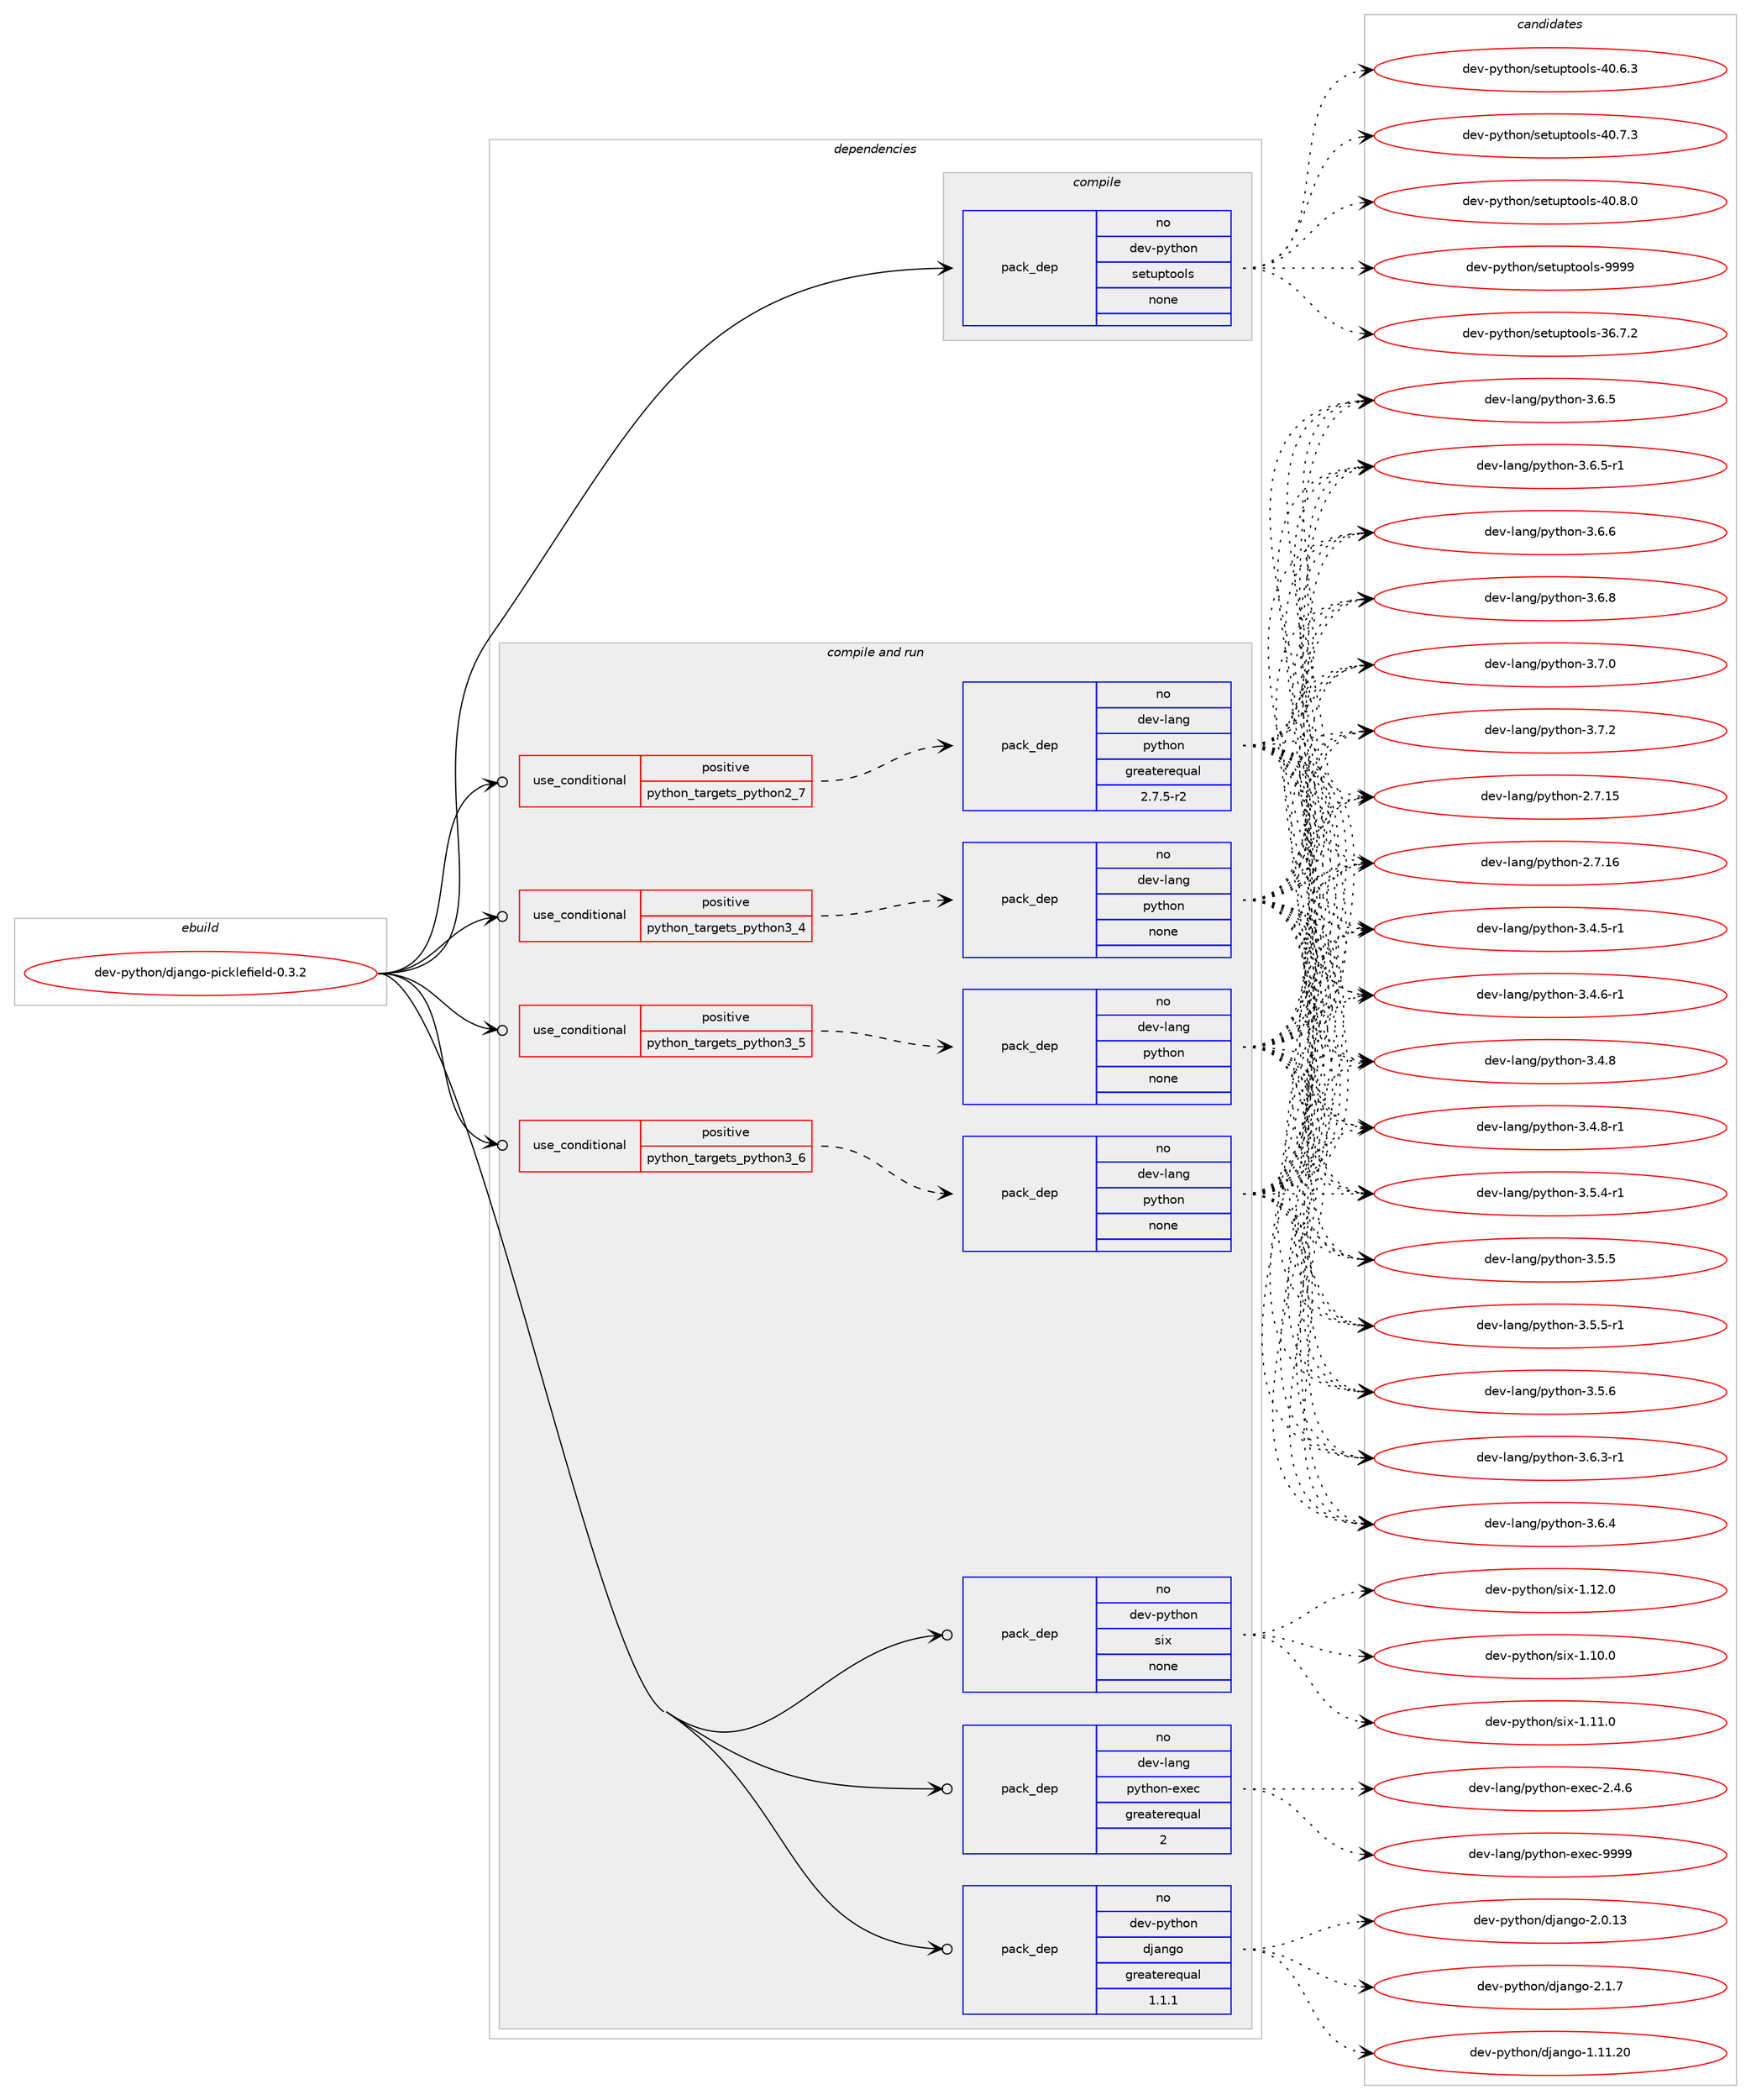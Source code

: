 digraph prolog {

# *************
# Graph options
# *************

newrank=true;
concentrate=true;
compound=true;
graph [rankdir=LR,fontname=Helvetica,fontsize=10,ranksep=1.5];#, ranksep=2.5, nodesep=0.2];
edge  [arrowhead=vee];
node  [fontname=Helvetica,fontsize=10];

# **********
# The ebuild
# **********

subgraph cluster_leftcol {
color=gray;
rank=same;
label=<<i>ebuild</i>>;
id [label="dev-python/django-picklefield-0.3.2", color=red, width=4, href="../dev-python/django-picklefield-0.3.2.svg"];
}

# ****************
# The dependencies
# ****************

subgraph cluster_midcol {
color=gray;
label=<<i>dependencies</i>>;
subgraph cluster_compile {
fillcolor="#eeeeee";
style=filled;
label=<<i>compile</i>>;
subgraph pack1009719 {
dependency1406379 [label=<<TABLE BORDER="0" CELLBORDER="1" CELLSPACING="0" CELLPADDING="4" WIDTH="220"><TR><TD ROWSPAN="6" CELLPADDING="30">pack_dep</TD></TR><TR><TD WIDTH="110">no</TD></TR><TR><TD>dev-python</TD></TR><TR><TD>setuptools</TD></TR><TR><TD>none</TD></TR><TR><TD></TD></TR></TABLE>>, shape=none, color=blue];
}
id:e -> dependency1406379:w [weight=20,style="solid",arrowhead="vee"];
}
subgraph cluster_compileandrun {
fillcolor="#eeeeee";
style=filled;
label=<<i>compile and run</i>>;
subgraph cond373404 {
dependency1406380 [label=<<TABLE BORDER="0" CELLBORDER="1" CELLSPACING="0" CELLPADDING="4"><TR><TD ROWSPAN="3" CELLPADDING="10">use_conditional</TD></TR><TR><TD>positive</TD></TR><TR><TD>python_targets_python2_7</TD></TR></TABLE>>, shape=none, color=red];
subgraph pack1009720 {
dependency1406381 [label=<<TABLE BORDER="0" CELLBORDER="1" CELLSPACING="0" CELLPADDING="4" WIDTH="220"><TR><TD ROWSPAN="6" CELLPADDING="30">pack_dep</TD></TR><TR><TD WIDTH="110">no</TD></TR><TR><TD>dev-lang</TD></TR><TR><TD>python</TD></TR><TR><TD>greaterequal</TD></TR><TR><TD>2.7.5-r2</TD></TR></TABLE>>, shape=none, color=blue];
}
dependency1406380:e -> dependency1406381:w [weight=20,style="dashed",arrowhead="vee"];
}
id:e -> dependency1406380:w [weight=20,style="solid",arrowhead="odotvee"];
subgraph cond373405 {
dependency1406382 [label=<<TABLE BORDER="0" CELLBORDER="1" CELLSPACING="0" CELLPADDING="4"><TR><TD ROWSPAN="3" CELLPADDING="10">use_conditional</TD></TR><TR><TD>positive</TD></TR><TR><TD>python_targets_python3_4</TD></TR></TABLE>>, shape=none, color=red];
subgraph pack1009721 {
dependency1406383 [label=<<TABLE BORDER="0" CELLBORDER="1" CELLSPACING="0" CELLPADDING="4" WIDTH="220"><TR><TD ROWSPAN="6" CELLPADDING="30">pack_dep</TD></TR><TR><TD WIDTH="110">no</TD></TR><TR><TD>dev-lang</TD></TR><TR><TD>python</TD></TR><TR><TD>none</TD></TR><TR><TD></TD></TR></TABLE>>, shape=none, color=blue];
}
dependency1406382:e -> dependency1406383:w [weight=20,style="dashed",arrowhead="vee"];
}
id:e -> dependency1406382:w [weight=20,style="solid",arrowhead="odotvee"];
subgraph cond373406 {
dependency1406384 [label=<<TABLE BORDER="0" CELLBORDER="1" CELLSPACING="0" CELLPADDING="4"><TR><TD ROWSPAN="3" CELLPADDING="10">use_conditional</TD></TR><TR><TD>positive</TD></TR><TR><TD>python_targets_python3_5</TD></TR></TABLE>>, shape=none, color=red];
subgraph pack1009722 {
dependency1406385 [label=<<TABLE BORDER="0" CELLBORDER="1" CELLSPACING="0" CELLPADDING="4" WIDTH="220"><TR><TD ROWSPAN="6" CELLPADDING="30">pack_dep</TD></TR><TR><TD WIDTH="110">no</TD></TR><TR><TD>dev-lang</TD></TR><TR><TD>python</TD></TR><TR><TD>none</TD></TR><TR><TD></TD></TR></TABLE>>, shape=none, color=blue];
}
dependency1406384:e -> dependency1406385:w [weight=20,style="dashed",arrowhead="vee"];
}
id:e -> dependency1406384:w [weight=20,style="solid",arrowhead="odotvee"];
subgraph cond373407 {
dependency1406386 [label=<<TABLE BORDER="0" CELLBORDER="1" CELLSPACING="0" CELLPADDING="4"><TR><TD ROWSPAN="3" CELLPADDING="10">use_conditional</TD></TR><TR><TD>positive</TD></TR><TR><TD>python_targets_python3_6</TD></TR></TABLE>>, shape=none, color=red];
subgraph pack1009723 {
dependency1406387 [label=<<TABLE BORDER="0" CELLBORDER="1" CELLSPACING="0" CELLPADDING="4" WIDTH="220"><TR><TD ROWSPAN="6" CELLPADDING="30">pack_dep</TD></TR><TR><TD WIDTH="110">no</TD></TR><TR><TD>dev-lang</TD></TR><TR><TD>python</TD></TR><TR><TD>none</TD></TR><TR><TD></TD></TR></TABLE>>, shape=none, color=blue];
}
dependency1406386:e -> dependency1406387:w [weight=20,style="dashed",arrowhead="vee"];
}
id:e -> dependency1406386:w [weight=20,style="solid",arrowhead="odotvee"];
subgraph pack1009724 {
dependency1406388 [label=<<TABLE BORDER="0" CELLBORDER="1" CELLSPACING="0" CELLPADDING="4" WIDTH="220"><TR><TD ROWSPAN="6" CELLPADDING="30">pack_dep</TD></TR><TR><TD WIDTH="110">no</TD></TR><TR><TD>dev-lang</TD></TR><TR><TD>python-exec</TD></TR><TR><TD>greaterequal</TD></TR><TR><TD>2</TD></TR></TABLE>>, shape=none, color=blue];
}
id:e -> dependency1406388:w [weight=20,style="solid",arrowhead="odotvee"];
subgraph pack1009725 {
dependency1406389 [label=<<TABLE BORDER="0" CELLBORDER="1" CELLSPACING="0" CELLPADDING="4" WIDTH="220"><TR><TD ROWSPAN="6" CELLPADDING="30">pack_dep</TD></TR><TR><TD WIDTH="110">no</TD></TR><TR><TD>dev-python</TD></TR><TR><TD>django</TD></TR><TR><TD>greaterequal</TD></TR><TR><TD>1.1.1</TD></TR></TABLE>>, shape=none, color=blue];
}
id:e -> dependency1406389:w [weight=20,style="solid",arrowhead="odotvee"];
subgraph pack1009726 {
dependency1406390 [label=<<TABLE BORDER="0" CELLBORDER="1" CELLSPACING="0" CELLPADDING="4" WIDTH="220"><TR><TD ROWSPAN="6" CELLPADDING="30">pack_dep</TD></TR><TR><TD WIDTH="110">no</TD></TR><TR><TD>dev-python</TD></TR><TR><TD>six</TD></TR><TR><TD>none</TD></TR><TR><TD></TD></TR></TABLE>>, shape=none, color=blue];
}
id:e -> dependency1406390:w [weight=20,style="solid",arrowhead="odotvee"];
}
subgraph cluster_run {
fillcolor="#eeeeee";
style=filled;
label=<<i>run</i>>;
}
}

# **************
# The candidates
# **************

subgraph cluster_choices {
rank=same;
color=gray;
label=<<i>candidates</i>>;

subgraph choice1009719 {
color=black;
nodesep=1;
choice100101118451121211161041111104711510111611711211611111110811545515446554650 [label="dev-python/setuptools-36.7.2", color=red, width=4,href="../dev-python/setuptools-36.7.2.svg"];
choice100101118451121211161041111104711510111611711211611111110811545524846544651 [label="dev-python/setuptools-40.6.3", color=red, width=4,href="../dev-python/setuptools-40.6.3.svg"];
choice100101118451121211161041111104711510111611711211611111110811545524846554651 [label="dev-python/setuptools-40.7.3", color=red, width=4,href="../dev-python/setuptools-40.7.3.svg"];
choice100101118451121211161041111104711510111611711211611111110811545524846564648 [label="dev-python/setuptools-40.8.0", color=red, width=4,href="../dev-python/setuptools-40.8.0.svg"];
choice10010111845112121116104111110471151011161171121161111111081154557575757 [label="dev-python/setuptools-9999", color=red, width=4,href="../dev-python/setuptools-9999.svg"];
dependency1406379:e -> choice100101118451121211161041111104711510111611711211611111110811545515446554650:w [style=dotted,weight="100"];
dependency1406379:e -> choice100101118451121211161041111104711510111611711211611111110811545524846544651:w [style=dotted,weight="100"];
dependency1406379:e -> choice100101118451121211161041111104711510111611711211611111110811545524846554651:w [style=dotted,weight="100"];
dependency1406379:e -> choice100101118451121211161041111104711510111611711211611111110811545524846564648:w [style=dotted,weight="100"];
dependency1406379:e -> choice10010111845112121116104111110471151011161171121161111111081154557575757:w [style=dotted,weight="100"];
}
subgraph choice1009720 {
color=black;
nodesep=1;
choice10010111845108971101034711212111610411111045504655464953 [label="dev-lang/python-2.7.15", color=red, width=4,href="../dev-lang/python-2.7.15.svg"];
choice10010111845108971101034711212111610411111045504655464954 [label="dev-lang/python-2.7.16", color=red, width=4,href="../dev-lang/python-2.7.16.svg"];
choice1001011184510897110103471121211161041111104551465246534511449 [label="dev-lang/python-3.4.5-r1", color=red, width=4,href="../dev-lang/python-3.4.5-r1.svg"];
choice1001011184510897110103471121211161041111104551465246544511449 [label="dev-lang/python-3.4.6-r1", color=red, width=4,href="../dev-lang/python-3.4.6-r1.svg"];
choice100101118451089711010347112121116104111110455146524656 [label="dev-lang/python-3.4.8", color=red, width=4,href="../dev-lang/python-3.4.8.svg"];
choice1001011184510897110103471121211161041111104551465246564511449 [label="dev-lang/python-3.4.8-r1", color=red, width=4,href="../dev-lang/python-3.4.8-r1.svg"];
choice1001011184510897110103471121211161041111104551465346524511449 [label="dev-lang/python-3.5.4-r1", color=red, width=4,href="../dev-lang/python-3.5.4-r1.svg"];
choice100101118451089711010347112121116104111110455146534653 [label="dev-lang/python-3.5.5", color=red, width=4,href="../dev-lang/python-3.5.5.svg"];
choice1001011184510897110103471121211161041111104551465346534511449 [label="dev-lang/python-3.5.5-r1", color=red, width=4,href="../dev-lang/python-3.5.5-r1.svg"];
choice100101118451089711010347112121116104111110455146534654 [label="dev-lang/python-3.5.6", color=red, width=4,href="../dev-lang/python-3.5.6.svg"];
choice1001011184510897110103471121211161041111104551465446514511449 [label="dev-lang/python-3.6.3-r1", color=red, width=4,href="../dev-lang/python-3.6.3-r1.svg"];
choice100101118451089711010347112121116104111110455146544652 [label="dev-lang/python-3.6.4", color=red, width=4,href="../dev-lang/python-3.6.4.svg"];
choice100101118451089711010347112121116104111110455146544653 [label="dev-lang/python-3.6.5", color=red, width=4,href="../dev-lang/python-3.6.5.svg"];
choice1001011184510897110103471121211161041111104551465446534511449 [label="dev-lang/python-3.6.5-r1", color=red, width=4,href="../dev-lang/python-3.6.5-r1.svg"];
choice100101118451089711010347112121116104111110455146544654 [label="dev-lang/python-3.6.6", color=red, width=4,href="../dev-lang/python-3.6.6.svg"];
choice100101118451089711010347112121116104111110455146544656 [label="dev-lang/python-3.6.8", color=red, width=4,href="../dev-lang/python-3.6.8.svg"];
choice100101118451089711010347112121116104111110455146554648 [label="dev-lang/python-3.7.0", color=red, width=4,href="../dev-lang/python-3.7.0.svg"];
choice100101118451089711010347112121116104111110455146554650 [label="dev-lang/python-3.7.2", color=red, width=4,href="../dev-lang/python-3.7.2.svg"];
dependency1406381:e -> choice10010111845108971101034711212111610411111045504655464953:w [style=dotted,weight="100"];
dependency1406381:e -> choice10010111845108971101034711212111610411111045504655464954:w [style=dotted,weight="100"];
dependency1406381:e -> choice1001011184510897110103471121211161041111104551465246534511449:w [style=dotted,weight="100"];
dependency1406381:e -> choice1001011184510897110103471121211161041111104551465246544511449:w [style=dotted,weight="100"];
dependency1406381:e -> choice100101118451089711010347112121116104111110455146524656:w [style=dotted,weight="100"];
dependency1406381:e -> choice1001011184510897110103471121211161041111104551465246564511449:w [style=dotted,weight="100"];
dependency1406381:e -> choice1001011184510897110103471121211161041111104551465346524511449:w [style=dotted,weight="100"];
dependency1406381:e -> choice100101118451089711010347112121116104111110455146534653:w [style=dotted,weight="100"];
dependency1406381:e -> choice1001011184510897110103471121211161041111104551465346534511449:w [style=dotted,weight="100"];
dependency1406381:e -> choice100101118451089711010347112121116104111110455146534654:w [style=dotted,weight="100"];
dependency1406381:e -> choice1001011184510897110103471121211161041111104551465446514511449:w [style=dotted,weight="100"];
dependency1406381:e -> choice100101118451089711010347112121116104111110455146544652:w [style=dotted,weight="100"];
dependency1406381:e -> choice100101118451089711010347112121116104111110455146544653:w [style=dotted,weight="100"];
dependency1406381:e -> choice1001011184510897110103471121211161041111104551465446534511449:w [style=dotted,weight="100"];
dependency1406381:e -> choice100101118451089711010347112121116104111110455146544654:w [style=dotted,weight="100"];
dependency1406381:e -> choice100101118451089711010347112121116104111110455146544656:w [style=dotted,weight="100"];
dependency1406381:e -> choice100101118451089711010347112121116104111110455146554648:w [style=dotted,weight="100"];
dependency1406381:e -> choice100101118451089711010347112121116104111110455146554650:w [style=dotted,weight="100"];
}
subgraph choice1009721 {
color=black;
nodesep=1;
choice10010111845108971101034711212111610411111045504655464953 [label="dev-lang/python-2.7.15", color=red, width=4,href="../dev-lang/python-2.7.15.svg"];
choice10010111845108971101034711212111610411111045504655464954 [label="dev-lang/python-2.7.16", color=red, width=4,href="../dev-lang/python-2.7.16.svg"];
choice1001011184510897110103471121211161041111104551465246534511449 [label="dev-lang/python-3.4.5-r1", color=red, width=4,href="../dev-lang/python-3.4.5-r1.svg"];
choice1001011184510897110103471121211161041111104551465246544511449 [label="dev-lang/python-3.4.6-r1", color=red, width=4,href="../dev-lang/python-3.4.6-r1.svg"];
choice100101118451089711010347112121116104111110455146524656 [label="dev-lang/python-3.4.8", color=red, width=4,href="../dev-lang/python-3.4.8.svg"];
choice1001011184510897110103471121211161041111104551465246564511449 [label="dev-lang/python-3.4.8-r1", color=red, width=4,href="../dev-lang/python-3.4.8-r1.svg"];
choice1001011184510897110103471121211161041111104551465346524511449 [label="dev-lang/python-3.5.4-r1", color=red, width=4,href="../dev-lang/python-3.5.4-r1.svg"];
choice100101118451089711010347112121116104111110455146534653 [label="dev-lang/python-3.5.5", color=red, width=4,href="../dev-lang/python-3.5.5.svg"];
choice1001011184510897110103471121211161041111104551465346534511449 [label="dev-lang/python-3.5.5-r1", color=red, width=4,href="../dev-lang/python-3.5.5-r1.svg"];
choice100101118451089711010347112121116104111110455146534654 [label="dev-lang/python-3.5.6", color=red, width=4,href="../dev-lang/python-3.5.6.svg"];
choice1001011184510897110103471121211161041111104551465446514511449 [label="dev-lang/python-3.6.3-r1", color=red, width=4,href="../dev-lang/python-3.6.3-r1.svg"];
choice100101118451089711010347112121116104111110455146544652 [label="dev-lang/python-3.6.4", color=red, width=4,href="../dev-lang/python-3.6.4.svg"];
choice100101118451089711010347112121116104111110455146544653 [label="dev-lang/python-3.6.5", color=red, width=4,href="../dev-lang/python-3.6.5.svg"];
choice1001011184510897110103471121211161041111104551465446534511449 [label="dev-lang/python-3.6.5-r1", color=red, width=4,href="../dev-lang/python-3.6.5-r1.svg"];
choice100101118451089711010347112121116104111110455146544654 [label="dev-lang/python-3.6.6", color=red, width=4,href="../dev-lang/python-3.6.6.svg"];
choice100101118451089711010347112121116104111110455146544656 [label="dev-lang/python-3.6.8", color=red, width=4,href="../dev-lang/python-3.6.8.svg"];
choice100101118451089711010347112121116104111110455146554648 [label="dev-lang/python-3.7.0", color=red, width=4,href="../dev-lang/python-3.7.0.svg"];
choice100101118451089711010347112121116104111110455146554650 [label="dev-lang/python-3.7.2", color=red, width=4,href="../dev-lang/python-3.7.2.svg"];
dependency1406383:e -> choice10010111845108971101034711212111610411111045504655464953:w [style=dotted,weight="100"];
dependency1406383:e -> choice10010111845108971101034711212111610411111045504655464954:w [style=dotted,weight="100"];
dependency1406383:e -> choice1001011184510897110103471121211161041111104551465246534511449:w [style=dotted,weight="100"];
dependency1406383:e -> choice1001011184510897110103471121211161041111104551465246544511449:w [style=dotted,weight="100"];
dependency1406383:e -> choice100101118451089711010347112121116104111110455146524656:w [style=dotted,weight="100"];
dependency1406383:e -> choice1001011184510897110103471121211161041111104551465246564511449:w [style=dotted,weight="100"];
dependency1406383:e -> choice1001011184510897110103471121211161041111104551465346524511449:w [style=dotted,weight="100"];
dependency1406383:e -> choice100101118451089711010347112121116104111110455146534653:w [style=dotted,weight="100"];
dependency1406383:e -> choice1001011184510897110103471121211161041111104551465346534511449:w [style=dotted,weight="100"];
dependency1406383:e -> choice100101118451089711010347112121116104111110455146534654:w [style=dotted,weight="100"];
dependency1406383:e -> choice1001011184510897110103471121211161041111104551465446514511449:w [style=dotted,weight="100"];
dependency1406383:e -> choice100101118451089711010347112121116104111110455146544652:w [style=dotted,weight="100"];
dependency1406383:e -> choice100101118451089711010347112121116104111110455146544653:w [style=dotted,weight="100"];
dependency1406383:e -> choice1001011184510897110103471121211161041111104551465446534511449:w [style=dotted,weight="100"];
dependency1406383:e -> choice100101118451089711010347112121116104111110455146544654:w [style=dotted,weight="100"];
dependency1406383:e -> choice100101118451089711010347112121116104111110455146544656:w [style=dotted,weight="100"];
dependency1406383:e -> choice100101118451089711010347112121116104111110455146554648:w [style=dotted,weight="100"];
dependency1406383:e -> choice100101118451089711010347112121116104111110455146554650:w [style=dotted,weight="100"];
}
subgraph choice1009722 {
color=black;
nodesep=1;
choice10010111845108971101034711212111610411111045504655464953 [label="dev-lang/python-2.7.15", color=red, width=4,href="../dev-lang/python-2.7.15.svg"];
choice10010111845108971101034711212111610411111045504655464954 [label="dev-lang/python-2.7.16", color=red, width=4,href="../dev-lang/python-2.7.16.svg"];
choice1001011184510897110103471121211161041111104551465246534511449 [label="dev-lang/python-3.4.5-r1", color=red, width=4,href="../dev-lang/python-3.4.5-r1.svg"];
choice1001011184510897110103471121211161041111104551465246544511449 [label="dev-lang/python-3.4.6-r1", color=red, width=4,href="../dev-lang/python-3.4.6-r1.svg"];
choice100101118451089711010347112121116104111110455146524656 [label="dev-lang/python-3.4.8", color=red, width=4,href="../dev-lang/python-3.4.8.svg"];
choice1001011184510897110103471121211161041111104551465246564511449 [label="dev-lang/python-3.4.8-r1", color=red, width=4,href="../dev-lang/python-3.4.8-r1.svg"];
choice1001011184510897110103471121211161041111104551465346524511449 [label="dev-lang/python-3.5.4-r1", color=red, width=4,href="../dev-lang/python-3.5.4-r1.svg"];
choice100101118451089711010347112121116104111110455146534653 [label="dev-lang/python-3.5.5", color=red, width=4,href="../dev-lang/python-3.5.5.svg"];
choice1001011184510897110103471121211161041111104551465346534511449 [label="dev-lang/python-3.5.5-r1", color=red, width=4,href="../dev-lang/python-3.5.5-r1.svg"];
choice100101118451089711010347112121116104111110455146534654 [label="dev-lang/python-3.5.6", color=red, width=4,href="../dev-lang/python-3.5.6.svg"];
choice1001011184510897110103471121211161041111104551465446514511449 [label="dev-lang/python-3.6.3-r1", color=red, width=4,href="../dev-lang/python-3.6.3-r1.svg"];
choice100101118451089711010347112121116104111110455146544652 [label="dev-lang/python-3.6.4", color=red, width=4,href="../dev-lang/python-3.6.4.svg"];
choice100101118451089711010347112121116104111110455146544653 [label="dev-lang/python-3.6.5", color=red, width=4,href="../dev-lang/python-3.6.5.svg"];
choice1001011184510897110103471121211161041111104551465446534511449 [label="dev-lang/python-3.6.5-r1", color=red, width=4,href="../dev-lang/python-3.6.5-r1.svg"];
choice100101118451089711010347112121116104111110455146544654 [label="dev-lang/python-3.6.6", color=red, width=4,href="../dev-lang/python-3.6.6.svg"];
choice100101118451089711010347112121116104111110455146544656 [label="dev-lang/python-3.6.8", color=red, width=4,href="../dev-lang/python-3.6.8.svg"];
choice100101118451089711010347112121116104111110455146554648 [label="dev-lang/python-3.7.0", color=red, width=4,href="../dev-lang/python-3.7.0.svg"];
choice100101118451089711010347112121116104111110455146554650 [label="dev-lang/python-3.7.2", color=red, width=4,href="../dev-lang/python-3.7.2.svg"];
dependency1406385:e -> choice10010111845108971101034711212111610411111045504655464953:w [style=dotted,weight="100"];
dependency1406385:e -> choice10010111845108971101034711212111610411111045504655464954:w [style=dotted,weight="100"];
dependency1406385:e -> choice1001011184510897110103471121211161041111104551465246534511449:w [style=dotted,weight="100"];
dependency1406385:e -> choice1001011184510897110103471121211161041111104551465246544511449:w [style=dotted,weight="100"];
dependency1406385:e -> choice100101118451089711010347112121116104111110455146524656:w [style=dotted,weight="100"];
dependency1406385:e -> choice1001011184510897110103471121211161041111104551465246564511449:w [style=dotted,weight="100"];
dependency1406385:e -> choice1001011184510897110103471121211161041111104551465346524511449:w [style=dotted,weight="100"];
dependency1406385:e -> choice100101118451089711010347112121116104111110455146534653:w [style=dotted,weight="100"];
dependency1406385:e -> choice1001011184510897110103471121211161041111104551465346534511449:w [style=dotted,weight="100"];
dependency1406385:e -> choice100101118451089711010347112121116104111110455146534654:w [style=dotted,weight="100"];
dependency1406385:e -> choice1001011184510897110103471121211161041111104551465446514511449:w [style=dotted,weight="100"];
dependency1406385:e -> choice100101118451089711010347112121116104111110455146544652:w [style=dotted,weight="100"];
dependency1406385:e -> choice100101118451089711010347112121116104111110455146544653:w [style=dotted,weight="100"];
dependency1406385:e -> choice1001011184510897110103471121211161041111104551465446534511449:w [style=dotted,weight="100"];
dependency1406385:e -> choice100101118451089711010347112121116104111110455146544654:w [style=dotted,weight="100"];
dependency1406385:e -> choice100101118451089711010347112121116104111110455146544656:w [style=dotted,weight="100"];
dependency1406385:e -> choice100101118451089711010347112121116104111110455146554648:w [style=dotted,weight="100"];
dependency1406385:e -> choice100101118451089711010347112121116104111110455146554650:w [style=dotted,weight="100"];
}
subgraph choice1009723 {
color=black;
nodesep=1;
choice10010111845108971101034711212111610411111045504655464953 [label="dev-lang/python-2.7.15", color=red, width=4,href="../dev-lang/python-2.7.15.svg"];
choice10010111845108971101034711212111610411111045504655464954 [label="dev-lang/python-2.7.16", color=red, width=4,href="../dev-lang/python-2.7.16.svg"];
choice1001011184510897110103471121211161041111104551465246534511449 [label="dev-lang/python-3.4.5-r1", color=red, width=4,href="../dev-lang/python-3.4.5-r1.svg"];
choice1001011184510897110103471121211161041111104551465246544511449 [label="dev-lang/python-3.4.6-r1", color=red, width=4,href="../dev-lang/python-3.4.6-r1.svg"];
choice100101118451089711010347112121116104111110455146524656 [label="dev-lang/python-3.4.8", color=red, width=4,href="../dev-lang/python-3.4.8.svg"];
choice1001011184510897110103471121211161041111104551465246564511449 [label="dev-lang/python-3.4.8-r1", color=red, width=4,href="../dev-lang/python-3.4.8-r1.svg"];
choice1001011184510897110103471121211161041111104551465346524511449 [label="dev-lang/python-3.5.4-r1", color=red, width=4,href="../dev-lang/python-3.5.4-r1.svg"];
choice100101118451089711010347112121116104111110455146534653 [label="dev-lang/python-3.5.5", color=red, width=4,href="../dev-lang/python-3.5.5.svg"];
choice1001011184510897110103471121211161041111104551465346534511449 [label="dev-lang/python-3.5.5-r1", color=red, width=4,href="../dev-lang/python-3.5.5-r1.svg"];
choice100101118451089711010347112121116104111110455146534654 [label="dev-lang/python-3.5.6", color=red, width=4,href="../dev-lang/python-3.5.6.svg"];
choice1001011184510897110103471121211161041111104551465446514511449 [label="dev-lang/python-3.6.3-r1", color=red, width=4,href="../dev-lang/python-3.6.3-r1.svg"];
choice100101118451089711010347112121116104111110455146544652 [label="dev-lang/python-3.6.4", color=red, width=4,href="../dev-lang/python-3.6.4.svg"];
choice100101118451089711010347112121116104111110455146544653 [label="dev-lang/python-3.6.5", color=red, width=4,href="../dev-lang/python-3.6.5.svg"];
choice1001011184510897110103471121211161041111104551465446534511449 [label="dev-lang/python-3.6.5-r1", color=red, width=4,href="../dev-lang/python-3.6.5-r1.svg"];
choice100101118451089711010347112121116104111110455146544654 [label="dev-lang/python-3.6.6", color=red, width=4,href="../dev-lang/python-3.6.6.svg"];
choice100101118451089711010347112121116104111110455146544656 [label="dev-lang/python-3.6.8", color=red, width=4,href="../dev-lang/python-3.6.8.svg"];
choice100101118451089711010347112121116104111110455146554648 [label="dev-lang/python-3.7.0", color=red, width=4,href="../dev-lang/python-3.7.0.svg"];
choice100101118451089711010347112121116104111110455146554650 [label="dev-lang/python-3.7.2", color=red, width=4,href="../dev-lang/python-3.7.2.svg"];
dependency1406387:e -> choice10010111845108971101034711212111610411111045504655464953:w [style=dotted,weight="100"];
dependency1406387:e -> choice10010111845108971101034711212111610411111045504655464954:w [style=dotted,weight="100"];
dependency1406387:e -> choice1001011184510897110103471121211161041111104551465246534511449:w [style=dotted,weight="100"];
dependency1406387:e -> choice1001011184510897110103471121211161041111104551465246544511449:w [style=dotted,weight="100"];
dependency1406387:e -> choice100101118451089711010347112121116104111110455146524656:w [style=dotted,weight="100"];
dependency1406387:e -> choice1001011184510897110103471121211161041111104551465246564511449:w [style=dotted,weight="100"];
dependency1406387:e -> choice1001011184510897110103471121211161041111104551465346524511449:w [style=dotted,weight="100"];
dependency1406387:e -> choice100101118451089711010347112121116104111110455146534653:w [style=dotted,weight="100"];
dependency1406387:e -> choice1001011184510897110103471121211161041111104551465346534511449:w [style=dotted,weight="100"];
dependency1406387:e -> choice100101118451089711010347112121116104111110455146534654:w [style=dotted,weight="100"];
dependency1406387:e -> choice1001011184510897110103471121211161041111104551465446514511449:w [style=dotted,weight="100"];
dependency1406387:e -> choice100101118451089711010347112121116104111110455146544652:w [style=dotted,weight="100"];
dependency1406387:e -> choice100101118451089711010347112121116104111110455146544653:w [style=dotted,weight="100"];
dependency1406387:e -> choice1001011184510897110103471121211161041111104551465446534511449:w [style=dotted,weight="100"];
dependency1406387:e -> choice100101118451089711010347112121116104111110455146544654:w [style=dotted,weight="100"];
dependency1406387:e -> choice100101118451089711010347112121116104111110455146544656:w [style=dotted,weight="100"];
dependency1406387:e -> choice100101118451089711010347112121116104111110455146554648:w [style=dotted,weight="100"];
dependency1406387:e -> choice100101118451089711010347112121116104111110455146554650:w [style=dotted,weight="100"];
}
subgraph choice1009724 {
color=black;
nodesep=1;
choice1001011184510897110103471121211161041111104510112010199455046524654 [label="dev-lang/python-exec-2.4.6", color=red, width=4,href="../dev-lang/python-exec-2.4.6.svg"];
choice10010111845108971101034711212111610411111045101120101994557575757 [label="dev-lang/python-exec-9999", color=red, width=4,href="../dev-lang/python-exec-9999.svg"];
dependency1406388:e -> choice1001011184510897110103471121211161041111104510112010199455046524654:w [style=dotted,weight="100"];
dependency1406388:e -> choice10010111845108971101034711212111610411111045101120101994557575757:w [style=dotted,weight="100"];
}
subgraph choice1009725 {
color=black;
nodesep=1;
choice1001011184511212111610411111047100106971101031114549464949465048 [label="dev-python/django-1.11.20", color=red, width=4,href="../dev-python/django-1.11.20.svg"];
choice10010111845112121116104111110471001069711010311145504648464951 [label="dev-python/django-2.0.13", color=red, width=4,href="../dev-python/django-2.0.13.svg"];
choice100101118451121211161041111104710010697110103111455046494655 [label="dev-python/django-2.1.7", color=red, width=4,href="../dev-python/django-2.1.7.svg"];
dependency1406389:e -> choice1001011184511212111610411111047100106971101031114549464949465048:w [style=dotted,weight="100"];
dependency1406389:e -> choice10010111845112121116104111110471001069711010311145504648464951:w [style=dotted,weight="100"];
dependency1406389:e -> choice100101118451121211161041111104710010697110103111455046494655:w [style=dotted,weight="100"];
}
subgraph choice1009726 {
color=black;
nodesep=1;
choice100101118451121211161041111104711510512045494649484648 [label="dev-python/six-1.10.0", color=red, width=4,href="../dev-python/six-1.10.0.svg"];
choice100101118451121211161041111104711510512045494649494648 [label="dev-python/six-1.11.0", color=red, width=4,href="../dev-python/six-1.11.0.svg"];
choice100101118451121211161041111104711510512045494649504648 [label="dev-python/six-1.12.0", color=red, width=4,href="../dev-python/six-1.12.0.svg"];
dependency1406390:e -> choice100101118451121211161041111104711510512045494649484648:w [style=dotted,weight="100"];
dependency1406390:e -> choice100101118451121211161041111104711510512045494649494648:w [style=dotted,weight="100"];
dependency1406390:e -> choice100101118451121211161041111104711510512045494649504648:w [style=dotted,weight="100"];
}
}

}
